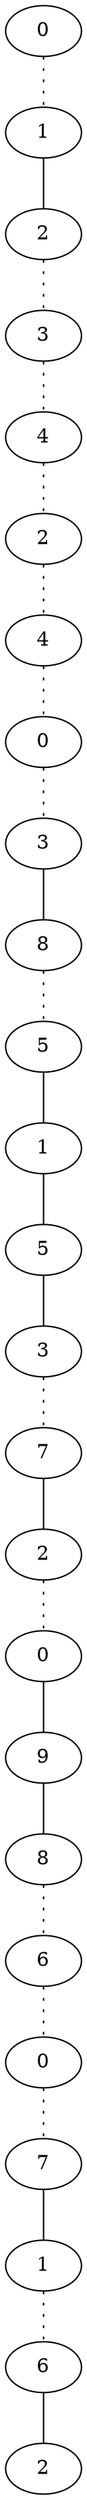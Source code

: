 graph {
a0[label=0];
a1[label=1];
a2[label=2];
a3[label=3];
a4[label=4];
a5[label=2];
a6[label=4];
a7[label=0];
a8[label=3];
a9[label=8];
a10[label=5];
a11[label=1];
a12[label=5];
a13[label=3];
a14[label=7];
a15[label=2];
a16[label=0];
a17[label=9];
a18[label=8];
a19[label=6];
a20[label=0];
a21[label=7];
a22[label=1];
a23[label=6];
a24[label=2];
a0 -- a1 [style=dotted];
a1 -- a2;
a2 -- a3 [style=dotted];
a3 -- a4 [style=dotted];
a4 -- a5 [style=dotted];
a5 -- a6 [style=dotted];
a6 -- a7 [style=dotted];
a7 -- a8 [style=dotted];
a8 -- a9;
a9 -- a10 [style=dotted];
a10 -- a11;
a11 -- a12;
a12 -- a13;
a13 -- a14 [style=dotted];
a14 -- a15;
a15 -- a16 [style=dotted];
a16 -- a17;
a17 -- a18;
a18 -- a19 [style=dotted];
a19 -- a20 [style=dotted];
a20 -- a21 [style=dotted];
a21 -- a22;
a22 -- a23 [style=dotted];
a23 -- a24;
}

